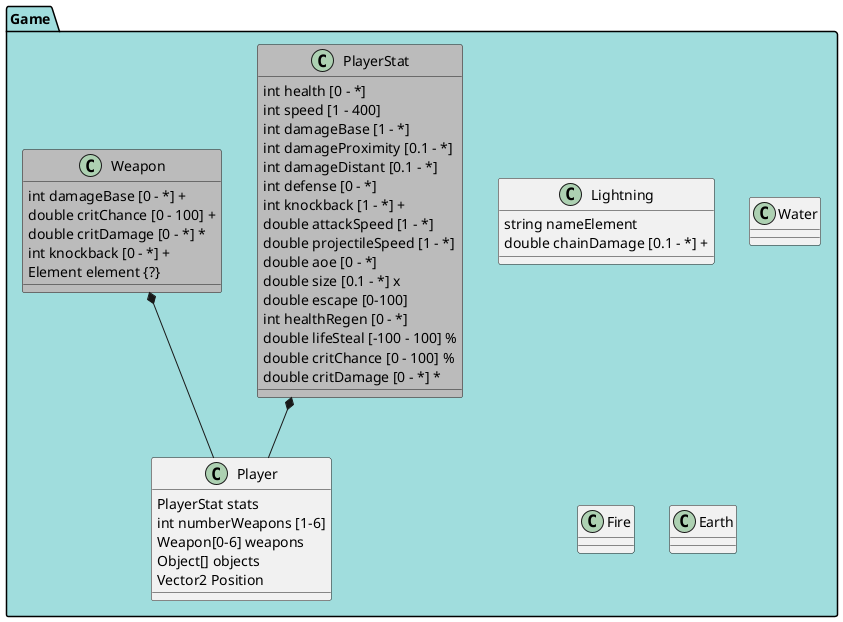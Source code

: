 @startuml player

package "Game" #A0DDDD{

    class Player{
        PlayerStat stats
        int numberWeapons [1-6]
        Weapon[0-6] weapons
        Object[] objects
        Vector2 Position
    }

    class PlayerStat #BBBBBB{
        int health [0 - *]
        int speed [1 - 400] 
        int damageBase [1 - *] 
        int damageProximity [0.1 - *] 
        int damageDistant [0.1 - *] 
        int defense [0 - *] 
        int knockback [1 - *] +
        double attackSpeed [1 - *] 
        double projectileSpeed [1 - *] 
        double aoe [0 - *]
        double size [0.1 - *] x
        double escape [0-100]
        int healthRegen [0 - *]
        double lifeSteal [-100 - 100] % 
        double critChance [0 - 100] %
        double critDamage [0 - *] *
    }

    class Weapon #BBBBBB{
        int damageBase [0 - *] +
        double critChance [0 - 100] +
        double critDamage [0 - *] *
        int knockback [0 - *] +
        Element element {?}
    }

    class Lightning {
        string nameElement
        double chainDamage [0.1 - *] +
        
    }

    class Water{

    }

    class Fire{

    }

    class Earth{

    }

    PlayerStat *-- Player
    Weapon *-- Player
}



@enduml